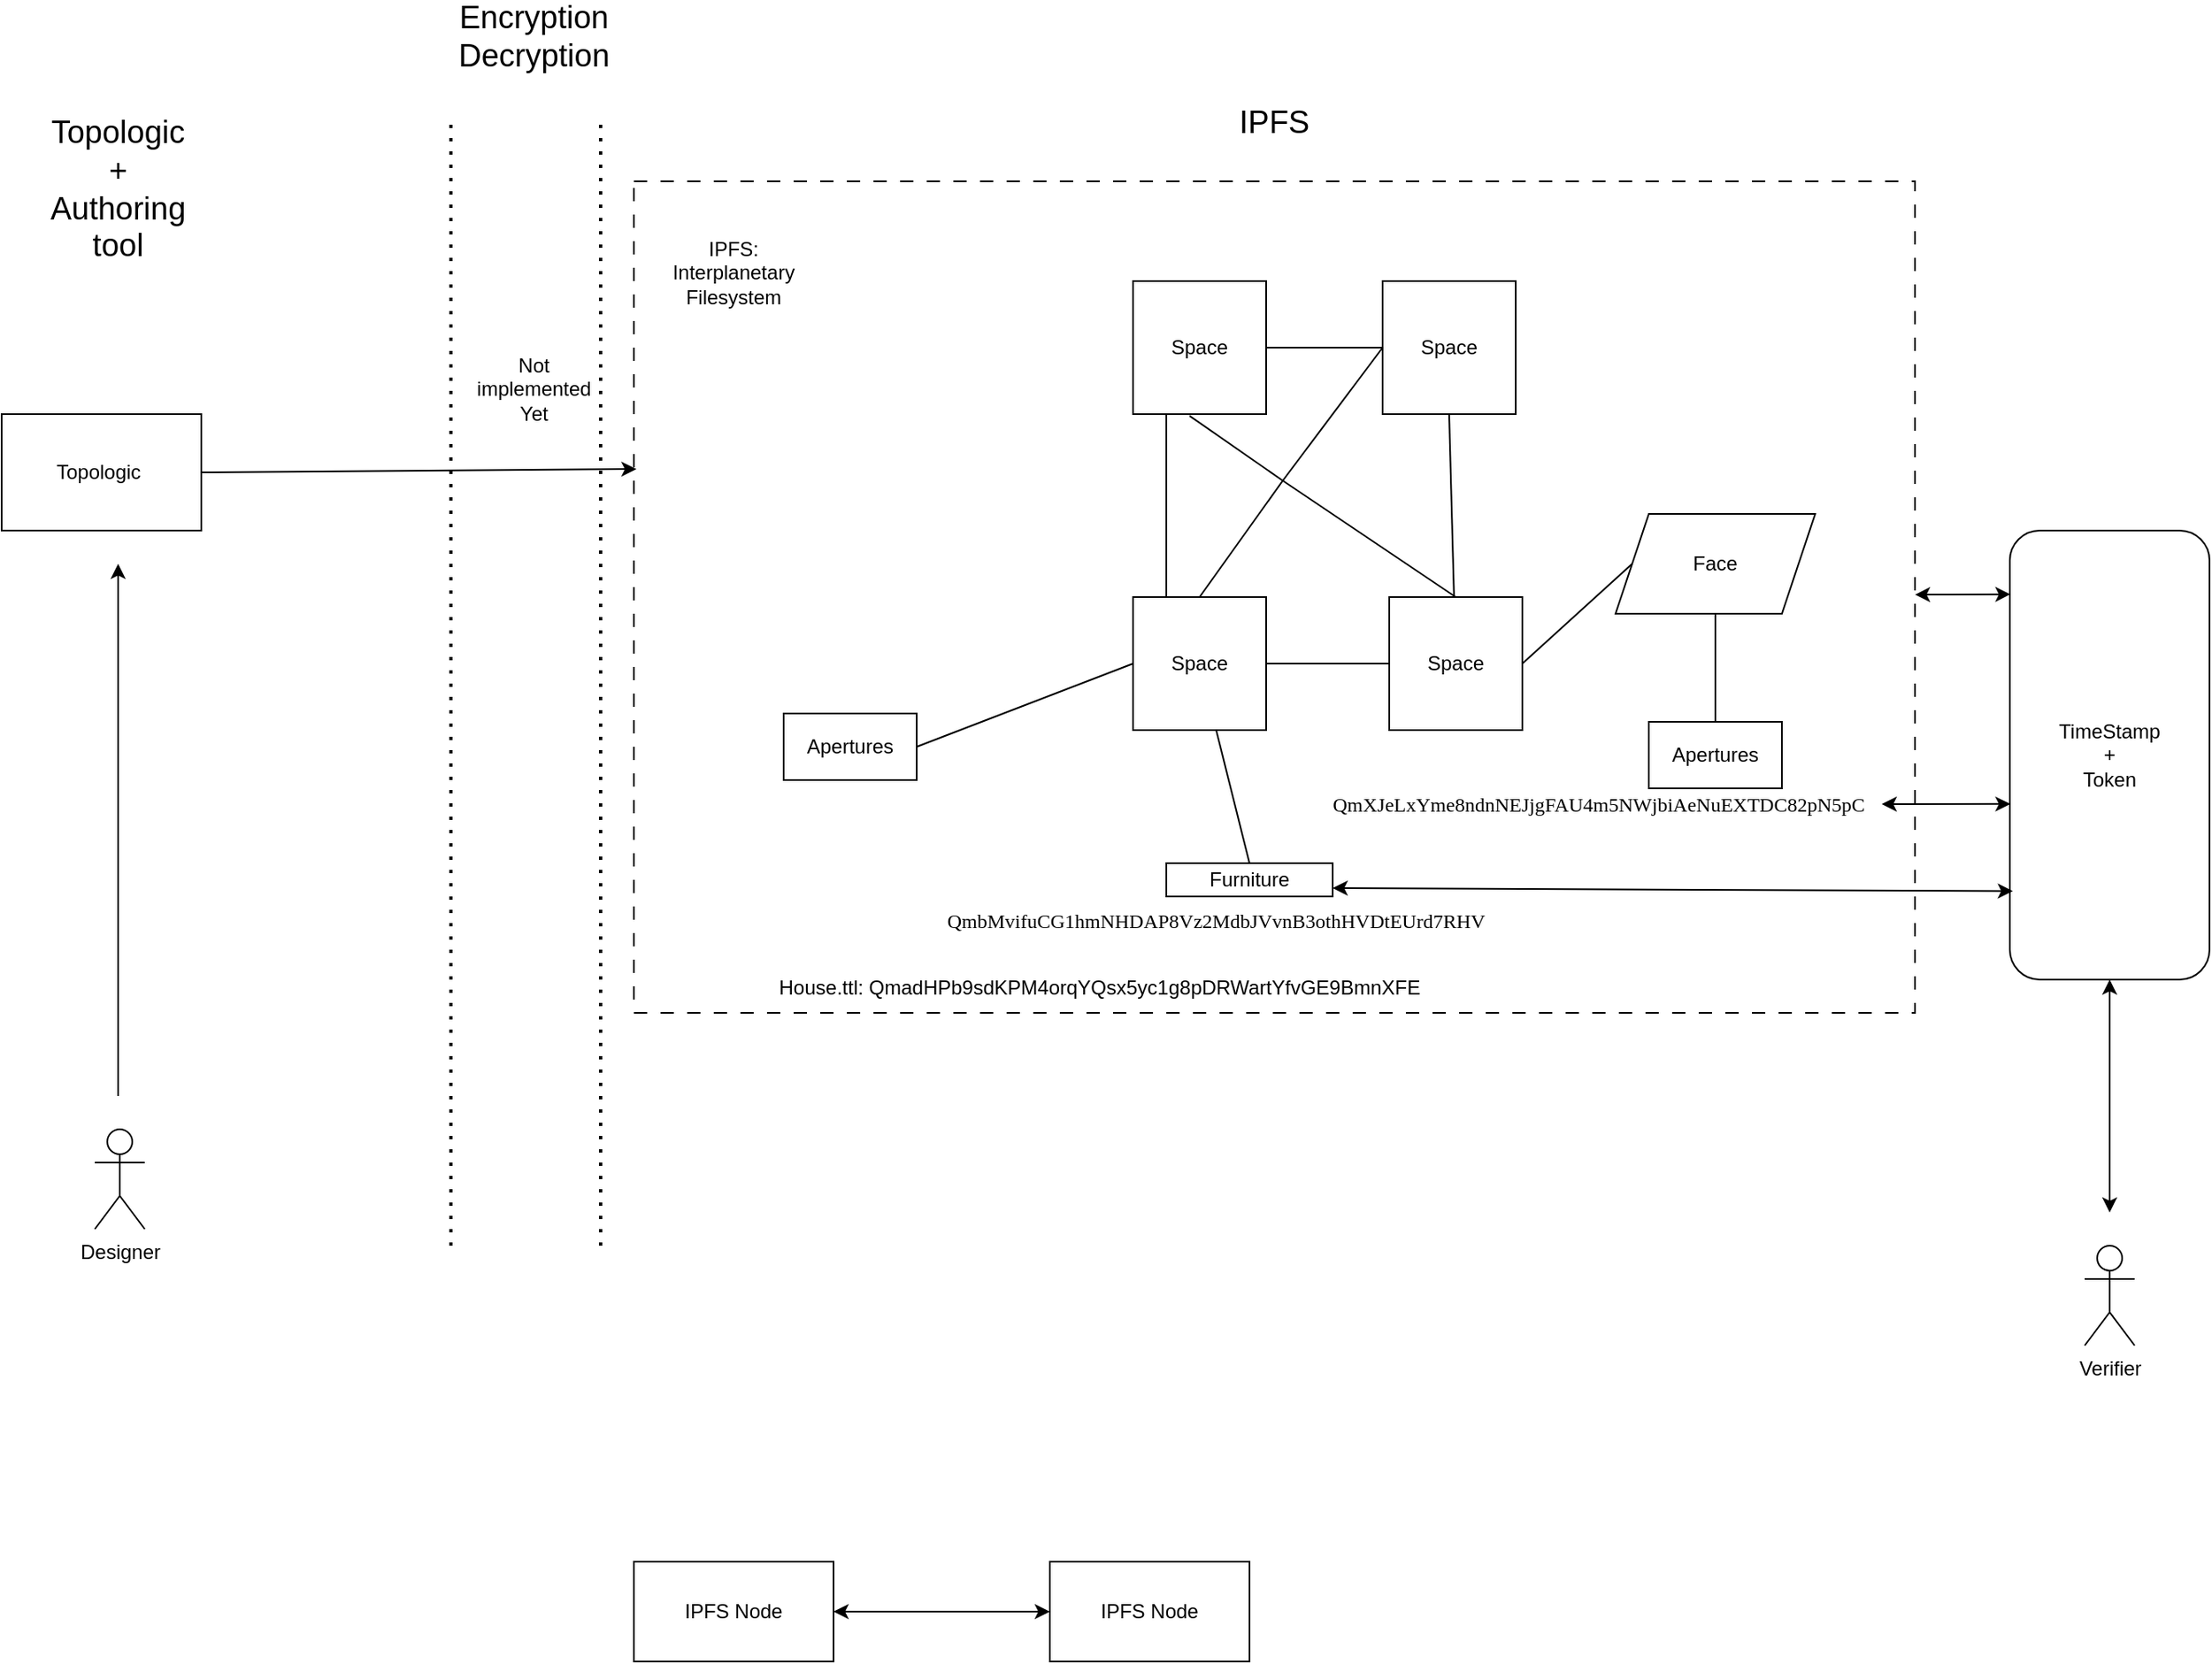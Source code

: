 <mxfile version="24.4.4" type="github">
  <diagram name="Page-1" id="fb29s9fyvKI-ZB8pdXx2">
    <mxGraphModel dx="2500" dy="2365" grid="1" gridSize="10" guides="1" tooltips="1" connect="1" arrows="1" fold="1" page="1" pageScale="1" pageWidth="827" pageHeight="1169" math="0" shadow="0">
      <root>
        <mxCell id="0" />
        <mxCell id="1" parent="0" />
        <mxCell id="3uLHTFu8JJJtG5VjvnFN-29" value="" style="rounded=0;whiteSpace=wrap;html=1;dashed=1;dashPattern=8 8;fillColor=none;" vertex="1" parent="1">
          <mxGeometry x="-120" y="-40" width="770" height="500" as="geometry" />
        </mxCell>
        <mxCell id="3uLHTFu8JJJtG5VjvnFN-1" value="Topologic&amp;nbsp;" style="rounded=0;whiteSpace=wrap;html=1;" vertex="1" parent="1">
          <mxGeometry x="-500" y="100" width="120" height="70" as="geometry" />
        </mxCell>
        <mxCell id="3uLHTFu8JJJtG5VjvnFN-2" value="TimeStamp&lt;div&gt;+&lt;/div&gt;&lt;div&gt;Token&lt;/div&gt;" style="rounded=1;whiteSpace=wrap;html=1;" vertex="1" parent="1">
          <mxGeometry x="707" y="170" width="120" height="270" as="geometry" />
        </mxCell>
        <mxCell id="3uLHTFu8JJJtG5VjvnFN-5" value="" style="endArrow=none;html=1;rounded=0;entryX=0;entryY=0.5;entryDx=0;entryDy=0;" edge="1" parent="1" target="3uLHTFu8JJJtG5VjvnFN-11">
          <mxGeometry width="50" height="50" relative="1" as="geometry">
            <mxPoint x="270" y="140" as="sourcePoint" />
            <mxPoint x="320" y="90" as="targetPoint" />
          </mxGeometry>
        </mxCell>
        <mxCell id="3uLHTFu8JJJtG5VjvnFN-7" value="" style="endArrow=none;html=1;rounded=0;exitX=0.5;exitY=0;exitDx=0;exitDy=0;" edge="1" parent="1" source="3uLHTFu8JJJtG5VjvnFN-17">
          <mxGeometry width="50" height="50" relative="1" as="geometry">
            <mxPoint x="230" y="240" as="sourcePoint" />
            <mxPoint x="270" y="140" as="targetPoint" />
          </mxGeometry>
        </mxCell>
        <mxCell id="3uLHTFu8JJJtG5VjvnFN-10" value="" style="endArrow=none;html=1;rounded=0;entryX=0.5;entryY=0;entryDx=0;entryDy=0;" edge="1" parent="1" target="3uLHTFu8JJJtG5VjvnFN-14">
          <mxGeometry width="50" height="50" relative="1" as="geometry">
            <mxPoint x="270" y="140" as="sourcePoint" />
            <mxPoint x="312" y="200" as="targetPoint" />
          </mxGeometry>
        </mxCell>
        <mxCell id="3uLHTFu8JJJtG5VjvnFN-11" value="Space" style="whiteSpace=wrap;html=1;aspect=fixed;" vertex="1" parent="1">
          <mxGeometry x="330" y="20" width="80" height="80" as="geometry" />
        </mxCell>
        <mxCell id="3uLHTFu8JJJtG5VjvnFN-12" value="Space" style="whiteSpace=wrap;html=1;aspect=fixed;" vertex="1" parent="1">
          <mxGeometry x="180" y="20" width="80" height="80" as="geometry" />
        </mxCell>
        <mxCell id="3uLHTFu8JJJtG5VjvnFN-13" value="" style="endArrow=none;html=1;rounded=0;entryX=0.425;entryY=1.013;entryDx=0;entryDy=0;entryPerimeter=0;" edge="1" parent="1" target="3uLHTFu8JJJtG5VjvnFN-12">
          <mxGeometry width="50" height="50" relative="1" as="geometry">
            <mxPoint x="270" y="140" as="sourcePoint" />
            <mxPoint x="440" y="240" as="targetPoint" />
          </mxGeometry>
        </mxCell>
        <mxCell id="3uLHTFu8JJJtG5VjvnFN-14" value="Space" style="whiteSpace=wrap;html=1;aspect=fixed;" vertex="1" parent="1">
          <mxGeometry x="334" y="210" width="80" height="80" as="geometry" />
        </mxCell>
        <mxCell id="3uLHTFu8JJJtG5VjvnFN-15" value="" style="endArrow=none;html=1;rounded=0;exitX=1;exitY=0.5;exitDx=0;exitDy=0;" edge="1" parent="1" source="3uLHTFu8JJJtG5VjvnFN-12" target="3uLHTFu8JJJtG5VjvnFN-11">
          <mxGeometry width="50" height="50" relative="1" as="geometry">
            <mxPoint x="390" y="290" as="sourcePoint" />
            <mxPoint x="440" y="240" as="targetPoint" />
          </mxGeometry>
        </mxCell>
        <mxCell id="3uLHTFu8JJJtG5VjvnFN-16" value="" style="endArrow=none;html=1;rounded=0;entryX=0.5;entryY=1;entryDx=0;entryDy=0;" edge="1" parent="1" source="3uLHTFu8JJJtG5VjvnFN-14" target="3uLHTFu8JJJtG5VjvnFN-11">
          <mxGeometry width="50" height="50" relative="1" as="geometry">
            <mxPoint x="390" y="290" as="sourcePoint" />
            <mxPoint x="440" y="240" as="targetPoint" />
          </mxGeometry>
        </mxCell>
        <mxCell id="3uLHTFu8JJJtG5VjvnFN-17" value="Space" style="whiteSpace=wrap;html=1;aspect=fixed;" vertex="1" parent="1">
          <mxGeometry x="180" y="210" width="80" height="80" as="geometry" />
        </mxCell>
        <mxCell id="3uLHTFu8JJJtG5VjvnFN-18" value="" style="endArrow=none;html=1;rounded=0;entryX=0.25;entryY=1;entryDx=0;entryDy=0;exitX=0.25;exitY=0;exitDx=0;exitDy=0;" edge="1" parent="1" source="3uLHTFu8JJJtG5VjvnFN-17" target="3uLHTFu8JJJtG5VjvnFN-12">
          <mxGeometry width="50" height="50" relative="1" as="geometry">
            <mxPoint x="390" y="290" as="sourcePoint" />
            <mxPoint x="440" y="240" as="targetPoint" />
          </mxGeometry>
        </mxCell>
        <mxCell id="3uLHTFu8JJJtG5VjvnFN-19" value="" style="endArrow=none;html=1;rounded=0;exitX=1;exitY=0.5;exitDx=0;exitDy=0;entryX=0;entryY=0.5;entryDx=0;entryDy=0;" edge="1" parent="1" source="3uLHTFu8JJJtG5VjvnFN-17" target="3uLHTFu8JJJtG5VjvnFN-14">
          <mxGeometry width="50" height="50" relative="1" as="geometry">
            <mxPoint x="390" y="290" as="sourcePoint" />
            <mxPoint x="440" y="240" as="targetPoint" />
          </mxGeometry>
        </mxCell>
        <mxCell id="3uLHTFu8JJJtG5VjvnFN-20" value="" style="endArrow=classic;html=1;rounded=0;exitX=1;exitY=0.5;exitDx=0;exitDy=0;entryX=0.002;entryY=0.346;entryDx=0;entryDy=0;entryPerimeter=0;" edge="1" parent="1" source="3uLHTFu8JJJtG5VjvnFN-1" target="3uLHTFu8JJJtG5VjvnFN-29">
          <mxGeometry width="50" height="50" relative="1" as="geometry">
            <mxPoint x="114.5" y="300" as="sourcePoint" />
            <mxPoint x="-115.5" y="160" as="targetPoint" />
          </mxGeometry>
        </mxCell>
        <mxCell id="3uLHTFu8JJJtG5VjvnFN-21" value="" style="endArrow=none;html=1;rounded=0;entryX=0;entryY=0.5;entryDx=0;entryDy=0;exitX=1;exitY=0.5;exitDx=0;exitDy=0;" edge="1" parent="1" source="3uLHTFu8JJJtG5VjvnFN-28" target="3uLHTFu8JJJtG5VjvnFN-17">
          <mxGeometry width="50" height="50" relative="1" as="geometry">
            <mxPoint x="108" y="304" as="sourcePoint" />
            <mxPoint x="90" y="225" as="targetPoint" />
          </mxGeometry>
        </mxCell>
        <mxCell id="3uLHTFu8JJJtG5VjvnFN-27" value="" style="endArrow=none;html=1;rounded=0;exitX=0.5;exitY=0;exitDx=0;exitDy=0;" edge="1" parent="1" source="3uLHTFu8JJJtG5VjvnFN-31" target="3uLHTFu8JJJtG5VjvnFN-17">
          <mxGeometry width="50" height="50" relative="1" as="geometry">
            <mxPoint x="169.04" y="380" as="sourcePoint" />
            <mxPoint x="360" y="200" as="targetPoint" />
          </mxGeometry>
        </mxCell>
        <mxCell id="3uLHTFu8JJJtG5VjvnFN-28" value="Apertures" style="rounded=0;whiteSpace=wrap;html=1;" vertex="1" parent="1">
          <mxGeometry x="-30" y="280" width="80" height="40" as="geometry" />
        </mxCell>
        <mxCell id="3uLHTFu8JJJtG5VjvnFN-30" value="IPFS: Interplanetary Filesystem" style="text;html=1;align=center;verticalAlign=middle;whiteSpace=wrap;rounded=0;" vertex="1" parent="1">
          <mxGeometry x="-90" width="60" height="30" as="geometry" />
        </mxCell>
        <mxCell id="3uLHTFu8JJJtG5VjvnFN-31" value="Furniture" style="rounded=0;whiteSpace=wrap;html=1;" vertex="1" parent="1">
          <mxGeometry x="200" y="370" width="100" height="20" as="geometry" />
        </mxCell>
        <mxCell id="3uLHTFu8JJJtG5VjvnFN-32" value="&lt;font style=&quot;font-size: 12px;&quot; face=&quot;Helvetica&quot;&gt;House.ttl:&amp;nbsp;&lt;span style=&quot;text-align: start; white-space: pre;&quot;&gt;QmadHPb9sdKPM4orqYQsx5yc1g8pDRWartYfvGE9BmnXFE&lt;/span&gt;&lt;/font&gt;" style="text;html=1;align=center;verticalAlign=middle;whiteSpace=wrap;rounded=0;" vertex="1" parent="1">
          <mxGeometry x="130" y="430" width="60" height="30" as="geometry" />
        </mxCell>
        <mxCell id="3uLHTFu8JJJtG5VjvnFN-33" value="&lt;span style=&quot;font-family: Times; text-align: start; white-space: pre;&quot;&gt;&lt;font style=&quot;font-size: 12px;&quot;&gt;QmXJeLxYme8ndnNEJjgFAU4m5NWjbiAeNuEXTDC82pN5pC&lt;/font&gt;&lt;/span&gt;" style="text;html=1;align=center;verticalAlign=middle;whiteSpace=wrap;rounded=0;" vertex="1" parent="1">
          <mxGeometry x="430" y="320" width="60" height="30" as="geometry" />
        </mxCell>
        <mxCell id="3uLHTFu8JJJtG5VjvnFN-38" value="&lt;span style=&quot;font-family: Times; text-align: start; white-space: pre;&quot;&gt;&lt;font style=&quot;font-size: 12px;&quot;&gt;QmbMvifuCG1hmNHDAP8Vz2MdbJVvnB3othHVDtEUrd7RHV&lt;/font&gt;&lt;/span&gt;" style="text;html=1;align=center;verticalAlign=middle;whiteSpace=wrap;rounded=0;" vertex="1" parent="1">
          <mxGeometry x="200" y="390" width="60" height="30" as="geometry" />
        </mxCell>
        <mxCell id="3uLHTFu8JJJtG5VjvnFN-41" value="Apertures" style="rounded=0;whiteSpace=wrap;html=1;" vertex="1" parent="1">
          <mxGeometry x="490" y="285" width="80" height="40" as="geometry" />
        </mxCell>
        <mxCell id="3uLHTFu8JJJtG5VjvnFN-42" value="" style="endArrow=none;html=1;rounded=0;entryX=0.5;entryY=1;entryDx=0;entryDy=0;exitX=0.5;exitY=0;exitDx=0;exitDy=0;" edge="1" parent="1" source="3uLHTFu8JJJtG5VjvnFN-41" target="3uLHTFu8JJJtG5VjvnFN-50">
          <mxGeometry width="50" height="50" relative="1" as="geometry">
            <mxPoint x="330" y="320" as="sourcePoint" />
            <mxPoint x="380" y="270" as="targetPoint" />
          </mxGeometry>
        </mxCell>
        <mxCell id="3uLHTFu8JJJtG5VjvnFN-43" value="" style="endArrow=classic;html=1;rounded=0;startArrow=classic;startFill=1;entryX=0.003;entryY=0.609;entryDx=0;entryDy=0;entryPerimeter=0;" edge="1" parent="1" target="3uLHTFu8JJJtG5VjvnFN-2">
          <mxGeometry width="50" height="50" relative="1" as="geometry">
            <mxPoint x="630" y="334.5" as="sourcePoint" />
            <mxPoint x="890" y="334.5" as="targetPoint" />
          </mxGeometry>
        </mxCell>
        <mxCell id="3uLHTFu8JJJtG5VjvnFN-45" value="" style="endArrow=classic;html=1;rounded=0;exitX=1;exitY=0.75;exitDx=0;exitDy=0;startArrow=classic;startFill=1;entryX=0.015;entryY=0.803;entryDx=0;entryDy=0;entryPerimeter=0;" edge="1" parent="1" source="3uLHTFu8JJJtG5VjvnFN-31" target="3uLHTFu8JJJtG5VjvnFN-2">
          <mxGeometry width="50" height="50" relative="1" as="geometry">
            <mxPoint x="560" y="320" as="sourcePoint" />
            <mxPoint x="890" y="390" as="targetPoint" />
          </mxGeometry>
        </mxCell>
        <mxCell id="3uLHTFu8JJJtG5VjvnFN-46" value="" style="endArrow=classic;html=1;rounded=0;startArrow=classic;startFill=1;entryX=0.003;entryY=0.142;entryDx=0;entryDy=0;entryPerimeter=0;" edge="1" parent="1" source="3uLHTFu8JJJtG5VjvnFN-29" target="3uLHTFu8JJJtG5VjvnFN-2">
          <mxGeometry width="50" height="50" relative="1" as="geometry">
            <mxPoint x="560" y="320" as="sourcePoint" />
            <mxPoint x="890" y="210" as="targetPoint" />
          </mxGeometry>
        </mxCell>
        <mxCell id="3uLHTFu8JJJtG5VjvnFN-47" value="Designer" style="shape=umlActor;verticalLabelPosition=bottom;verticalAlign=top;html=1;outlineConnect=0;" vertex="1" parent="1">
          <mxGeometry x="-444" y="530" width="30" height="60" as="geometry" />
        </mxCell>
        <mxCell id="3uLHTFu8JJJtG5VjvnFN-48" value="Verifier" style="shape=umlActor;verticalLabelPosition=bottom;verticalAlign=top;html=1;outlineConnect=0;" vertex="1" parent="1">
          <mxGeometry x="752" y="600" width="30" height="60" as="geometry" />
        </mxCell>
        <mxCell id="3uLHTFu8JJJtG5VjvnFN-50" value="Face" style="shape=parallelogram;perimeter=parallelogramPerimeter;whiteSpace=wrap;html=1;fixedSize=1;" vertex="1" parent="1">
          <mxGeometry x="470" y="160" width="120" height="60" as="geometry" />
        </mxCell>
        <mxCell id="3uLHTFu8JJJtG5VjvnFN-51" value="" style="endArrow=none;html=1;rounded=0;exitX=1;exitY=0.5;exitDx=0;exitDy=0;entryX=0;entryY=0.5;entryDx=0;entryDy=0;" edge="1" parent="1" source="3uLHTFu8JJJtG5VjvnFN-14" target="3uLHTFu8JJJtG5VjvnFN-50">
          <mxGeometry width="50" height="50" relative="1" as="geometry">
            <mxPoint x="570" y="290" as="sourcePoint" />
            <mxPoint x="620" y="240" as="targetPoint" />
          </mxGeometry>
        </mxCell>
        <mxCell id="3uLHTFu8JJJtG5VjvnFN-54" value="" style="endArrow=none;dashed=1;html=1;dashPattern=1 3;strokeWidth=2;rounded=0;" edge="1" parent="1">
          <mxGeometry width="50" height="50" relative="1" as="geometry">
            <mxPoint x="-230" y="600" as="sourcePoint" />
            <mxPoint x="-230" y="-80" as="targetPoint" />
          </mxGeometry>
        </mxCell>
        <mxCell id="3uLHTFu8JJJtG5VjvnFN-55" value="Topologic&lt;div style=&quot;font-size: 19px;&quot;&gt;+ Authoring tool&lt;/div&gt;" style="text;html=1;align=center;verticalAlign=middle;whiteSpace=wrap;rounded=0;fontSize=19;" vertex="1" parent="1">
          <mxGeometry x="-460" y="-50" width="60" height="30" as="geometry" />
        </mxCell>
        <mxCell id="3uLHTFu8JJJtG5VjvnFN-56" value="IPFS" style="text;html=1;align=center;verticalAlign=middle;whiteSpace=wrap;rounded=0;fontSize=19;" vertex="1" parent="1">
          <mxGeometry x="235" y="-90" width="60" height="30" as="geometry" />
        </mxCell>
        <mxCell id="3uLHTFu8JJJtG5VjvnFN-57" value="" style="endArrow=none;dashed=1;html=1;dashPattern=1 3;strokeWidth=2;rounded=0;" edge="1" parent="1">
          <mxGeometry width="50" height="50" relative="1" as="geometry">
            <mxPoint x="-140" y="600" as="sourcePoint" />
            <mxPoint x="-140" y="-80" as="targetPoint" />
          </mxGeometry>
        </mxCell>
        <mxCell id="3uLHTFu8JJJtG5VjvnFN-58" value="Encryption&lt;div&gt;Decryption&lt;/div&gt;&lt;div&gt;&lt;br&gt;&lt;/div&gt;" style="text;html=1;align=center;verticalAlign=middle;whiteSpace=wrap;rounded=0;fontSize=19;" vertex="1" parent="1">
          <mxGeometry x="-210" y="-130" width="60" height="30" as="geometry" />
        </mxCell>
        <mxCell id="3uLHTFu8JJJtG5VjvnFN-60" value="" style="endArrow=classic;html=1;rounded=0;" edge="1" parent="1">
          <mxGeometry width="50" height="50" relative="1" as="geometry">
            <mxPoint x="-430" y="510" as="sourcePoint" />
            <mxPoint x="-430" y="190" as="targetPoint" />
          </mxGeometry>
        </mxCell>
        <mxCell id="3uLHTFu8JJJtG5VjvnFN-61" value="" style="endArrow=classic;startArrow=classic;html=1;rounded=0;entryX=0.5;entryY=1;entryDx=0;entryDy=0;" edge="1" parent="1" target="3uLHTFu8JJJtG5VjvnFN-2">
          <mxGeometry width="50" height="50" relative="1" as="geometry">
            <mxPoint x="767" y="580" as="sourcePoint" />
            <mxPoint x="677" y="490" as="targetPoint" />
          </mxGeometry>
        </mxCell>
        <mxCell id="3uLHTFu8JJJtG5VjvnFN-62" value="Not implemented Yet" style="text;html=1;align=center;verticalAlign=middle;whiteSpace=wrap;rounded=0;" vertex="1" parent="1">
          <mxGeometry x="-210" y="70" width="60" height="30" as="geometry" />
        </mxCell>
        <mxCell id="3uLHTFu8JJJtG5VjvnFN-67" value="IPFS Node" style="rounded=0;whiteSpace=wrap;html=1;" vertex="1" parent="1">
          <mxGeometry x="-120" y="790" width="120" height="60" as="geometry" />
        </mxCell>
        <mxCell id="3uLHTFu8JJJtG5VjvnFN-68" value="IPFS Node" style="rounded=0;whiteSpace=wrap;html=1;" vertex="1" parent="1">
          <mxGeometry x="130" y="790" width="120" height="60" as="geometry" />
        </mxCell>
        <mxCell id="3uLHTFu8JJJtG5VjvnFN-69" value="" style="endArrow=classic;startArrow=classic;html=1;rounded=0;exitX=1;exitY=0.5;exitDx=0;exitDy=0;entryX=0;entryY=0.5;entryDx=0;entryDy=0;" edge="1" parent="1" source="3uLHTFu8JJJtG5VjvnFN-67" target="3uLHTFu8JJJtG5VjvnFN-68">
          <mxGeometry width="50" height="50" relative="1" as="geometry">
            <mxPoint x="120" y="690" as="sourcePoint" />
            <mxPoint x="170" y="640" as="targetPoint" />
          </mxGeometry>
        </mxCell>
      </root>
    </mxGraphModel>
  </diagram>
</mxfile>
